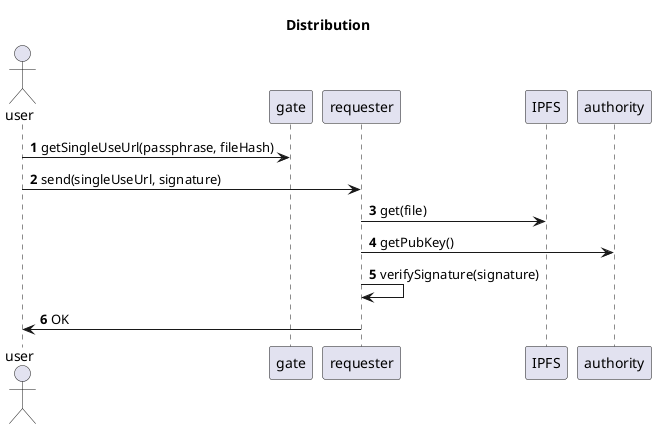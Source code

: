 @startuml
'https://plantuml.com/sequence-diagram

autonumber

title Distribution

actor user
participant gate
participant requester
participant ipfs as "IPFS"
participant authority

user -> gate: getSingleUseUrl(passphrase, fileHash)
user -> requester: send(singleUseUrl, signature)
requester -> ipfs: get(file)
requester -> authority: getPubKey()
requester -> requester: verifySignature(signature)
requester -> user: OK

@enduml
